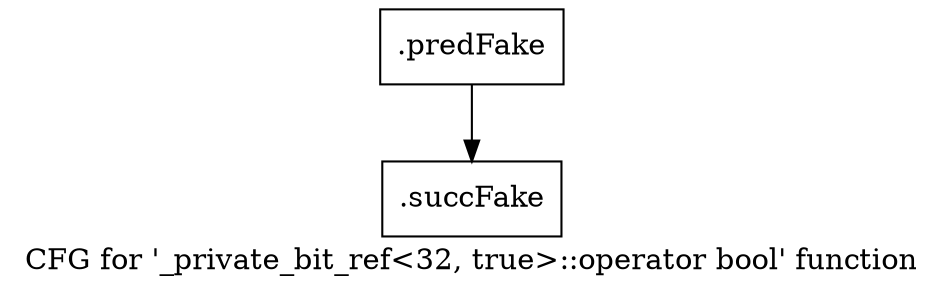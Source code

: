 digraph "CFG for '_private_bit_ref\<32, true\>::operator bool' function" {
	label="CFG for '_private_bit_ref\<32, true\>::operator bool' function";

	Node0x479c540 [shape=record,filename="",linenumber="",label="{.predFake}"];
	Node0x479c540 -> Node0x47cbab0[ callList="" memoryops="" filename="/media/miguel/NewVolume/Linux/Xilinx/Vitis_HLS/2020.2/include/etc/ap_private.h" execusionnum="0"];
	Node0x47cbab0 [shape=record,filename="/media/miguel/NewVolume/Linux/Xilinx/Vitis_HLS/2020.2/include/etc/ap_private.h",linenumber="6795",label="{.succFake}"];
}
